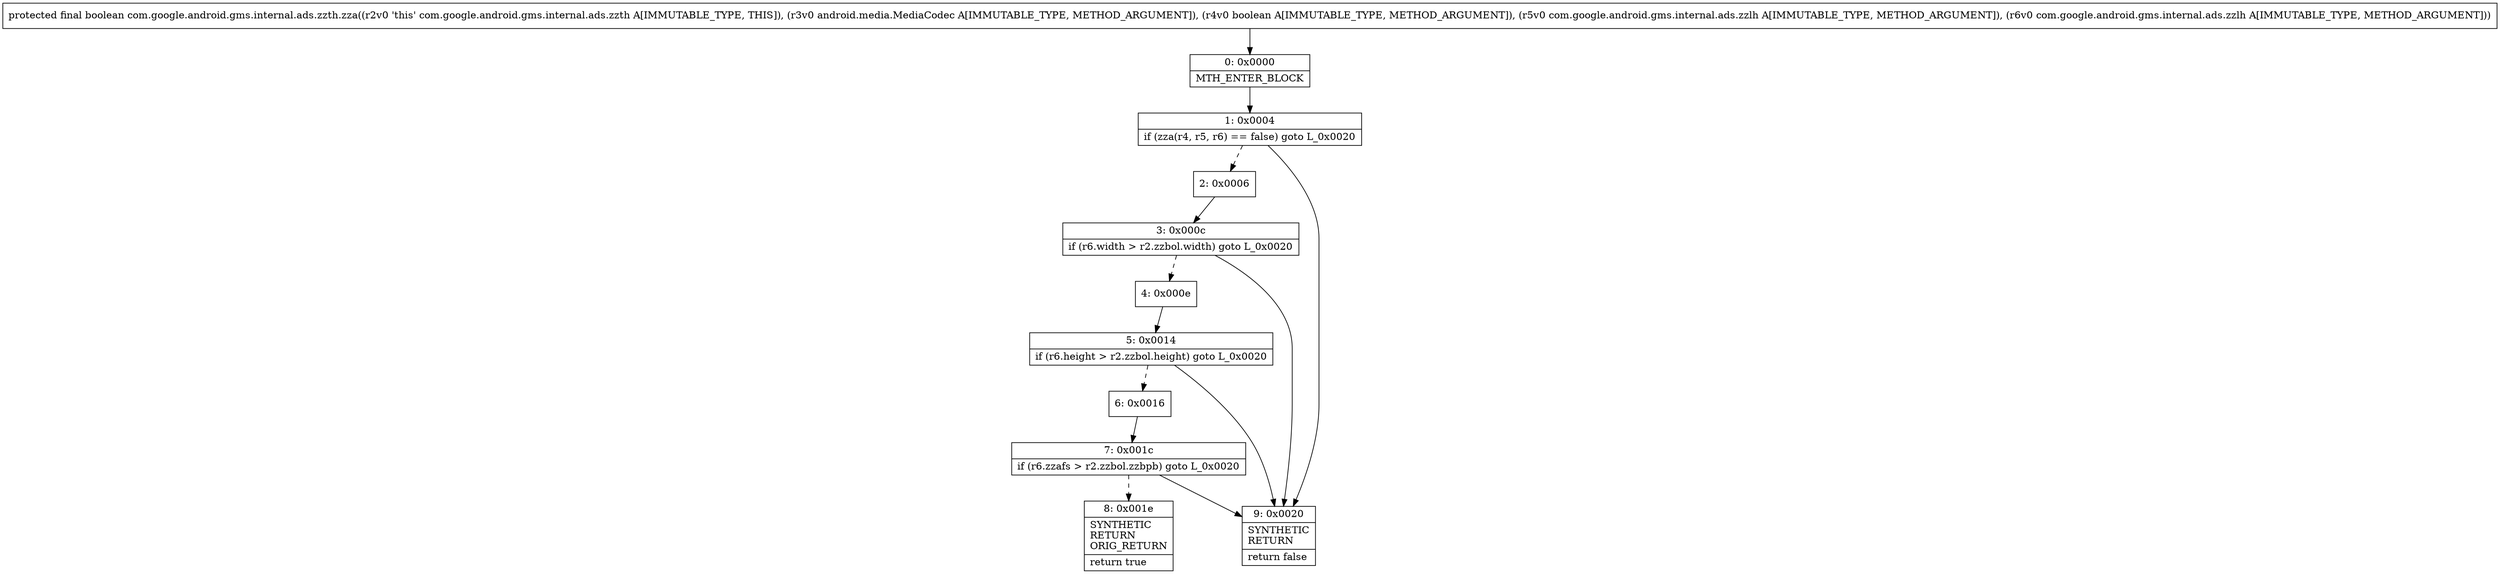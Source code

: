 digraph "CFG forcom.google.android.gms.internal.ads.zzth.zza(Landroid\/media\/MediaCodec;ZLcom\/google\/android\/gms\/internal\/ads\/zzlh;Lcom\/google\/android\/gms\/internal\/ads\/zzlh;)Z" {
Node_0 [shape=record,label="{0\:\ 0x0000|MTH_ENTER_BLOCK\l}"];
Node_1 [shape=record,label="{1\:\ 0x0004|if (zza(r4, r5, r6) == false) goto L_0x0020\l}"];
Node_2 [shape=record,label="{2\:\ 0x0006}"];
Node_3 [shape=record,label="{3\:\ 0x000c|if (r6.width \> r2.zzbol.width) goto L_0x0020\l}"];
Node_4 [shape=record,label="{4\:\ 0x000e}"];
Node_5 [shape=record,label="{5\:\ 0x0014|if (r6.height \> r2.zzbol.height) goto L_0x0020\l}"];
Node_6 [shape=record,label="{6\:\ 0x0016}"];
Node_7 [shape=record,label="{7\:\ 0x001c|if (r6.zzafs \> r2.zzbol.zzbpb) goto L_0x0020\l}"];
Node_8 [shape=record,label="{8\:\ 0x001e|SYNTHETIC\lRETURN\lORIG_RETURN\l|return true\l}"];
Node_9 [shape=record,label="{9\:\ 0x0020|SYNTHETIC\lRETURN\l|return false\l}"];
MethodNode[shape=record,label="{protected final boolean com.google.android.gms.internal.ads.zzth.zza((r2v0 'this' com.google.android.gms.internal.ads.zzth A[IMMUTABLE_TYPE, THIS]), (r3v0 android.media.MediaCodec A[IMMUTABLE_TYPE, METHOD_ARGUMENT]), (r4v0 boolean A[IMMUTABLE_TYPE, METHOD_ARGUMENT]), (r5v0 com.google.android.gms.internal.ads.zzlh A[IMMUTABLE_TYPE, METHOD_ARGUMENT]), (r6v0 com.google.android.gms.internal.ads.zzlh A[IMMUTABLE_TYPE, METHOD_ARGUMENT])) }"];
MethodNode -> Node_0;
Node_0 -> Node_1;
Node_1 -> Node_2[style=dashed];
Node_1 -> Node_9;
Node_2 -> Node_3;
Node_3 -> Node_4[style=dashed];
Node_3 -> Node_9;
Node_4 -> Node_5;
Node_5 -> Node_6[style=dashed];
Node_5 -> Node_9;
Node_6 -> Node_7;
Node_7 -> Node_8[style=dashed];
Node_7 -> Node_9;
}

